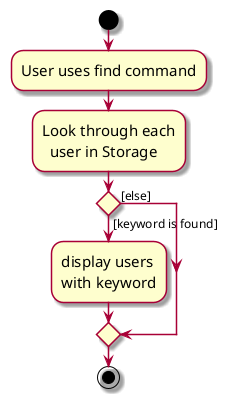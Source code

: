 @startuml
skin rose
skinparam ActivityFontSize 15
skinparam ArrowFontSize 12
'https://plantuml.com/activity-diagram-beta

start
:User uses find command;
:Look through each
  user in Storage;
if () then ([keyword is found])
    :display users
    with keyword;
else ([else])
endif
stop

@enduml
